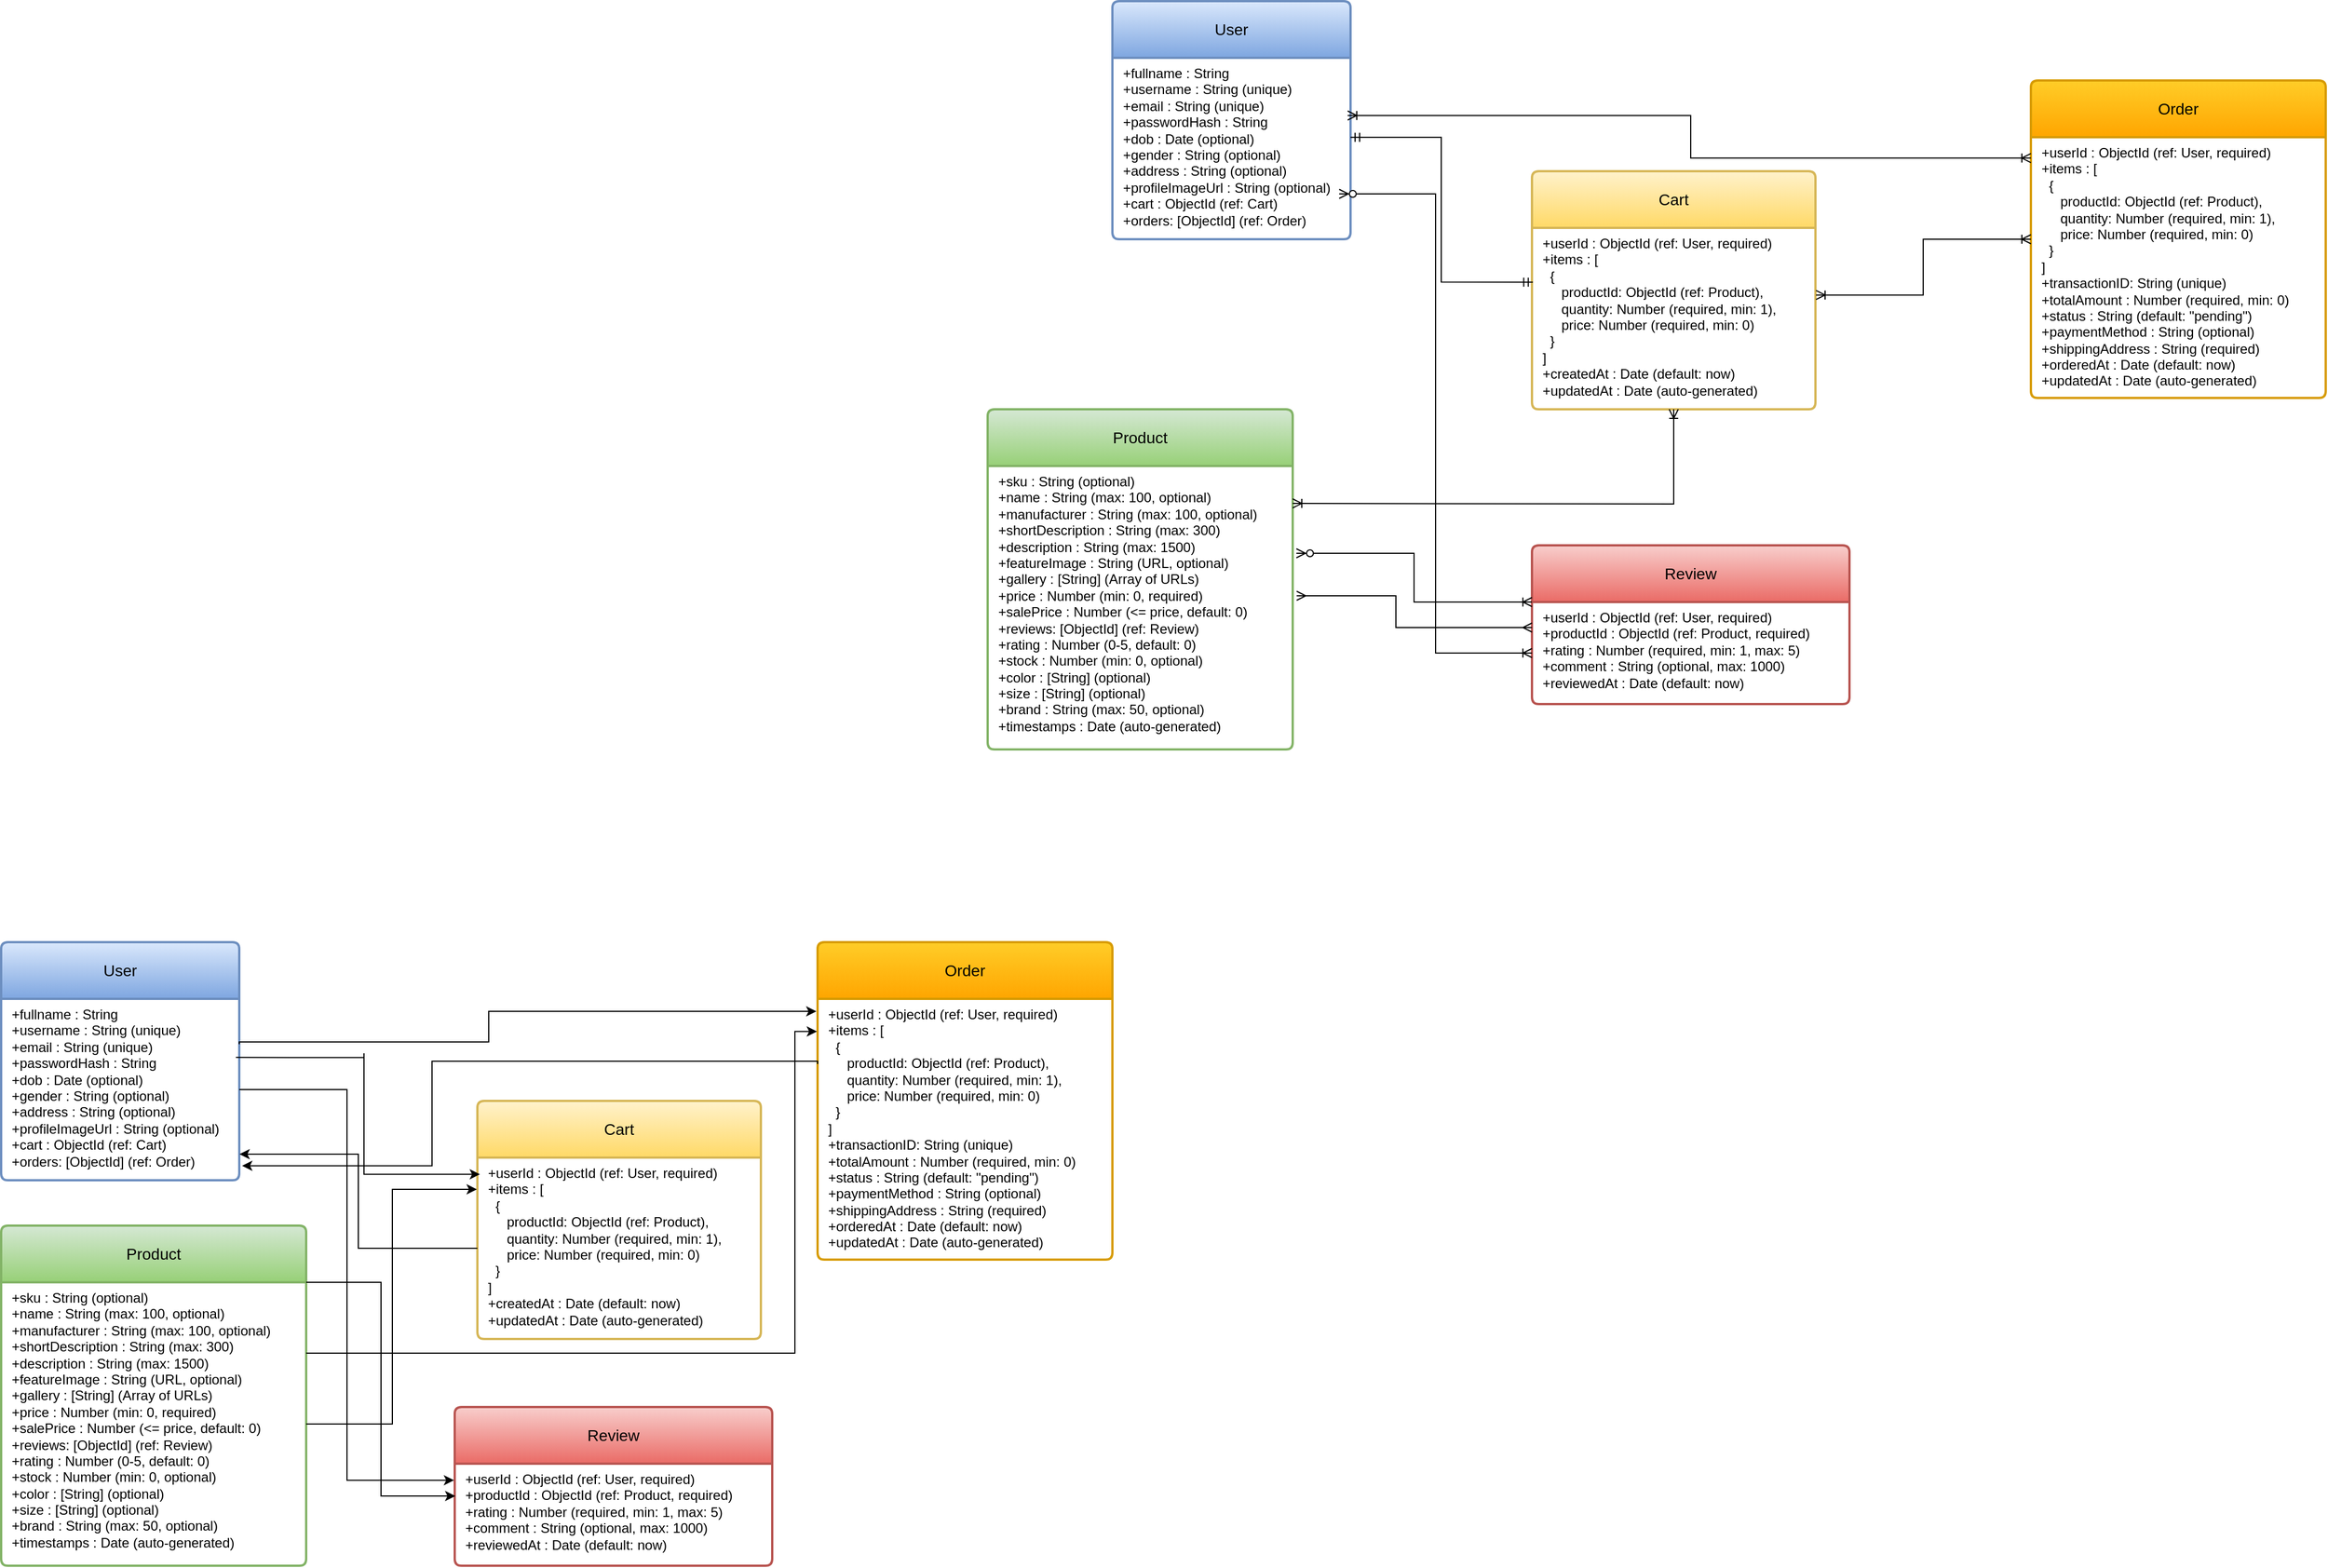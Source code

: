 <mxfile version="26.3.0">
  <diagram name="Page-1" id="GmD-bYQtK5WtnXkjYC__">
    <mxGraphModel dx="2194" dy="1195" grid="1" gridSize="10" guides="1" tooltips="1" connect="1" arrows="1" fold="1" page="1" pageScale="1" pageWidth="827" pageHeight="1169" math="0" shadow="0">
      <root>
        <mxCell id="0" />
        <mxCell id="1" parent="0" />
        <mxCell id="jQxUdvOg5uv3JKfBPPbw-1" value="User" style="swimlane;childLayout=stackLayout;horizontal=1;startSize=50;horizontalStack=0;rounded=1;fontSize=14;fontStyle=0;strokeWidth=2;resizeParent=0;resizeLast=1;shadow=0;dashed=0;align=center;arcSize=4;whiteSpace=wrap;html=1;fillColor=#dae8fc;gradientColor=#7ea6e0;strokeColor=#6c8ebf;" vertex="1" parent="1">
          <mxGeometry x="290" y="1120" width="210" height="210" as="geometry">
            <mxRectangle x="1420" y="560" width="70" height="50" as="alternateBounds" />
          </mxGeometry>
        </mxCell>
        <mxCell id="jQxUdvOg5uv3JKfBPPbw-2" value="&lt;div&gt;&amp;nbsp;+fullname : String&amp;nbsp; &amp;nbsp; &amp;nbsp; &amp;nbsp; &amp;nbsp; &amp;nbsp;&amp;nbsp;&lt;/div&gt;&lt;div&gt;&amp;nbsp;+username : String (unique)&amp;nbsp; &amp;nbsp;&lt;/div&gt;&lt;div&gt;&amp;nbsp;+email : String (unique)&amp;nbsp; &amp;nbsp; &amp;nbsp;&amp;nbsp;&lt;/div&gt;&lt;div&gt;&amp;nbsp;+passwordHash : String&amp;nbsp; &amp;nbsp; &amp;nbsp; &amp;nbsp;&amp;nbsp;&lt;/div&gt;&lt;div&gt;&amp;nbsp;+dob : Date (optional)&amp;nbsp; &amp;nbsp; &amp;nbsp; &amp;nbsp;&amp;nbsp;&lt;/div&gt;&lt;div&gt;&amp;nbsp;+gender : String (optional)&amp;nbsp; &amp;nbsp;&lt;/div&gt;&lt;div&gt;&amp;nbsp;+address : String (optional)&amp;nbsp;&amp;nbsp;&lt;/div&gt;&lt;div&gt;&amp;nbsp;+profileImageUrl : String (optional)&amp;nbsp;&lt;/div&gt;&lt;div&gt;&amp;nbsp;+cart : ObjectId (ref: Cart)&amp;nbsp;&lt;/div&gt;&lt;div&gt;&amp;nbsp;+orders: [ObjectId] (ref: Order)&lt;/div&gt;" style="align=left;strokeColor=none;fillColor=none;spacingLeft=4;spacingRight=4;fontSize=12;verticalAlign=top;resizable=0;rotatable=0;part=1;html=1;whiteSpace=wrap;" vertex="1" parent="jQxUdvOg5uv3JKfBPPbw-1">
          <mxGeometry y="50" width="210" height="160" as="geometry" />
        </mxCell>
        <mxCell id="jQxUdvOg5uv3JKfBPPbw-3" value="Product" style="swimlane;childLayout=stackLayout;horizontal=1;startSize=50;horizontalStack=0;rounded=1;fontSize=14;fontStyle=0;strokeWidth=2;resizeParent=0;resizeLast=1;shadow=0;dashed=0;align=center;arcSize=4;whiteSpace=wrap;html=1;fillColor=#d5e8d4;gradientColor=#97d077;strokeColor=#82b366;" vertex="1" parent="1">
          <mxGeometry x="290" y="1370" width="269" height="300" as="geometry" />
        </mxCell>
        <mxCell id="jQxUdvOg5uv3JKfBPPbw-4" value="&lt;div&gt;&amp;nbsp;+sku : String (optional)&amp;nbsp; &amp;nbsp; &amp;nbsp; &amp;nbsp; &amp;nbsp; &amp;nbsp; &amp;nbsp; &amp;nbsp; &amp;nbsp; &amp;nbsp;&lt;/div&gt;&lt;div&gt;&amp;nbsp;+name : String (max: 100, optional)&amp;nbsp; &amp;nbsp; &amp;nbsp; &amp;nbsp;&amp;nbsp;&lt;/div&gt;&lt;div&gt;&amp;nbsp;+manufacturer : String (max: 100, optional)&lt;/div&gt;&lt;div&gt;&amp;nbsp;+shortDescription : String (max: 300)&amp;nbsp; &amp;nbsp; &amp;nbsp;&amp;nbsp;&lt;/div&gt;&lt;div&gt;&amp;nbsp;+description : String (max: 1500)&amp;nbsp; &amp;nbsp; &amp;nbsp; &amp;nbsp; &amp;nbsp;&amp;nbsp;&lt;/div&gt;&lt;div&gt;&amp;nbsp;+featureImage : String (URL, optional)&amp;nbsp; &amp;nbsp; &amp;nbsp;&lt;/div&gt;&lt;div&gt;&amp;nbsp;+gallery : [String] (Array of URLs)&amp;nbsp; &amp;nbsp; &amp;nbsp; &amp;nbsp;&amp;nbsp;&lt;/div&gt;&lt;div&gt;&amp;nbsp;+price : Number (min: 0, required)&amp;nbsp; &amp;nbsp; &amp;nbsp; &amp;nbsp; &amp;nbsp;&lt;/div&gt;&lt;div&gt;&amp;nbsp;+salePrice : Number (&amp;lt;= price, default: 0)&amp;nbsp;&lt;/div&gt;&lt;div&gt;&amp;nbsp;+reviews: [ObjectId] (ref: Review)&amp;nbsp; &amp;nbsp;&lt;/div&gt;&lt;div&gt;&amp;nbsp;+rating : Number (0-5, default: 0)&amp;nbsp; &amp;nbsp; &amp;nbsp; &amp;nbsp; &amp;nbsp;&lt;/div&gt;&lt;div&gt;&amp;nbsp;+stock : Number (min: 0, optional)&amp;nbsp; &amp;nbsp; &amp;nbsp; &amp;nbsp; &amp;nbsp;&lt;/div&gt;&lt;div&gt;&amp;nbsp;+color : [String] (optional)&amp;nbsp; &amp;nbsp; &amp;nbsp; &amp;nbsp; &amp;nbsp; &amp;nbsp; &amp;nbsp; &amp;nbsp;&lt;/div&gt;&lt;div&gt;&amp;nbsp;+size : [String] (optional)&amp;nbsp; &amp;nbsp; &amp;nbsp; &amp;nbsp; &amp;nbsp; &amp;nbsp; &amp;nbsp; &amp;nbsp;&amp;nbsp;&lt;/div&gt;&lt;div&gt;&amp;nbsp;+brand : String (max: 50, optional)&amp;nbsp; &amp;nbsp; &amp;nbsp; &amp;nbsp;&amp;nbsp;&lt;/div&gt;&lt;div&gt;&amp;nbsp;+timestamps : Date (auto-generated)&amp;nbsp;&lt;/div&gt;" style="align=left;strokeColor=none;fillColor=none;spacingLeft=4;spacingRight=4;fontSize=12;verticalAlign=top;resizable=0;rotatable=0;part=1;html=1;whiteSpace=wrap;" vertex="1" parent="jQxUdvOg5uv3JKfBPPbw-3">
          <mxGeometry y="50" width="269" height="250" as="geometry" />
        </mxCell>
        <mxCell id="jQxUdvOg5uv3JKfBPPbw-5" value="Order" style="swimlane;childLayout=stackLayout;horizontal=1;startSize=50;horizontalStack=0;rounded=1;fontSize=14;fontStyle=0;strokeWidth=2;resizeParent=0;resizeLast=1;shadow=0;dashed=0;align=center;arcSize=4;whiteSpace=wrap;html=1;fillColor=#ffcd28;gradientColor=#ffa500;strokeColor=#d79b00;" vertex="1" parent="1">
          <mxGeometry x="1010" y="1120" width="260" height="280" as="geometry" />
        </mxCell>
        <mxCell id="jQxUdvOg5uv3JKfBPPbw-6" value="&lt;div&gt;&amp;nbsp;+userId : ObjectId (ref: User, required)&amp;nbsp; &amp;nbsp; &amp;nbsp; &amp;nbsp; &amp;nbsp;&lt;/div&gt;&lt;div&gt;&amp;nbsp;&lt;span style=&quot;background-color: transparent;&quot;&gt;+items : [&amp;nbsp; &amp;nbsp; &amp;nbsp; &amp;nbsp; &amp;nbsp; &amp;nbsp; &amp;nbsp; &amp;nbsp; &amp;nbsp; &amp;nbsp; &amp;nbsp; &amp;nbsp; &amp;nbsp; &amp;nbsp; &amp;nbsp; &amp;nbsp; &amp;nbsp; &amp;nbsp; &amp;nbsp; &amp;nbsp;&lt;/span&gt;&lt;/div&gt;&lt;div&gt;&amp;nbsp; &amp;nbsp;{&amp;nbsp; &amp;nbsp; &amp;nbsp; &amp;nbsp; &amp;nbsp; &amp;nbsp; &amp;nbsp; &amp;nbsp; &amp;nbsp; &amp;nbsp; &amp;nbsp; &amp;nbsp; &amp;nbsp; &amp;nbsp; &amp;nbsp; &amp;nbsp; &amp;nbsp; &amp;nbsp; &amp;nbsp; &amp;nbsp; &amp;nbsp; &amp;nbsp; &amp;nbsp;&lt;/div&gt;&lt;div&gt;&amp;nbsp; &amp;nbsp; &amp;nbsp; productId: ObjectId (ref: Product),&amp;nbsp; &amp;nbsp; &amp;nbsp; &amp;nbsp;&amp;nbsp;&lt;/div&gt;&lt;div&gt;&amp;nbsp; &amp;nbsp; &amp;nbsp; quantity: Number (required, min: 1),&amp;nbsp; &amp;nbsp; &amp;nbsp; &amp;nbsp;&lt;/div&gt;&lt;div&gt;&amp;nbsp; &amp;nbsp; &amp;nbsp; price: Number (required, min: 0)&amp;nbsp; &amp;nbsp; &amp;nbsp; &amp;nbsp; &amp;nbsp; &amp;nbsp;&lt;/div&gt;&lt;div&gt;&amp;nbsp; &amp;nbsp;}&amp;nbsp; &amp;nbsp; &amp;nbsp; &amp;nbsp; &amp;nbsp; &amp;nbsp; &amp;nbsp; &amp;nbsp; &amp;nbsp; &amp;nbsp; &amp;nbsp; &amp;nbsp; &amp;nbsp; &amp;nbsp; &amp;nbsp; &amp;nbsp; &amp;nbsp; &amp;nbsp; &amp;nbsp; &amp;nbsp; &amp;nbsp; &amp;nbsp; &amp;nbsp;&lt;/div&gt;&lt;div&gt;&amp;nbsp;]&amp;nbsp;&lt;/div&gt;&lt;div&gt;&amp;nbsp;+transactionID: String (unique)&lt;/div&gt;&lt;div&gt;&amp;nbsp;+totalAmount : Number (required, min: 0)&amp;nbsp; &amp;nbsp; &amp;nbsp; &amp;nbsp;&amp;nbsp;&lt;/div&gt;&lt;div&gt;&amp;nbsp;+status : String (default: &quot;pending&quot;)&amp;nbsp; &amp;nbsp; &amp;nbsp; &amp;nbsp; &amp;nbsp; &amp;nbsp;&lt;/div&gt;&lt;div&gt;&amp;nbsp;+paymentMethod : String (optional)&amp;nbsp; &amp;nbsp; &amp;nbsp; &amp;nbsp; &amp;nbsp; &amp;nbsp; &amp;nbsp;&amp;nbsp;&lt;/div&gt;&lt;div&gt;&amp;nbsp;+shippingAddress : String (required)&amp;nbsp; &amp;nbsp; &amp;nbsp; &amp;nbsp; &amp;nbsp; &amp;nbsp;&amp;nbsp;&lt;/div&gt;&lt;div&gt;&amp;nbsp;+orderedAt : Date (default: now)&amp;nbsp; &amp;nbsp; &amp;nbsp; &amp;nbsp; &amp;nbsp; &amp;nbsp; &amp;nbsp; &amp;nbsp;&amp;nbsp;&lt;/div&gt;&lt;div&gt;&amp;nbsp;+updatedAt : Date (auto-generated)&amp;nbsp;&lt;/div&gt;" style="align=left;strokeColor=none;fillColor=none;spacingLeft=4;spacingRight=4;fontSize=12;verticalAlign=top;resizable=0;rotatable=0;part=1;html=1;whiteSpace=wrap;" vertex="1" parent="jQxUdvOg5uv3JKfBPPbw-5">
          <mxGeometry y="50" width="260" height="230" as="geometry" />
        </mxCell>
        <mxCell id="jQxUdvOg5uv3JKfBPPbw-7" value="Review" style="swimlane;childLayout=stackLayout;horizontal=1;startSize=50;horizontalStack=0;rounded=1;fontSize=14;fontStyle=0;strokeWidth=2;resizeParent=0;resizeLast=1;shadow=0;dashed=0;align=center;arcSize=4;whiteSpace=wrap;html=1;fillColor=#f8cecc;gradientColor=#ea6b66;strokeColor=#b85450;" vertex="1" parent="1">
          <mxGeometry x="690" y="1530" width="280" height="140" as="geometry" />
        </mxCell>
        <mxCell id="jQxUdvOg5uv3JKfBPPbw-8" value="&lt;div&gt;&amp;nbsp;+userId : ObjectId (ref: User, required)&amp;nbsp; &amp;nbsp; &amp;nbsp; &amp;nbsp; &amp;nbsp;&lt;/div&gt;&lt;div&gt;&amp;nbsp;+productId : ObjectId (ref: Product, required)&amp;nbsp; &amp;nbsp;&lt;/div&gt;&lt;div&gt;&amp;nbsp;+rating : Number (required, min: 1, max: 5)&amp;nbsp; &amp;nbsp; &amp;nbsp;&amp;nbsp;&lt;/div&gt;&lt;div&gt;&amp;nbsp;+comment : String (optional, max: 1000)&amp;nbsp; &amp;nbsp; &amp;nbsp; &amp;nbsp; &amp;nbsp;&lt;/div&gt;&lt;div&gt;&amp;nbsp;+reviewedAt : Date (default: now)&amp;nbsp; &amp;nbsp; &amp;nbsp;&lt;/div&gt;" style="align=left;strokeColor=none;fillColor=none;spacingLeft=4;spacingRight=4;fontSize=12;verticalAlign=top;resizable=0;rotatable=0;part=1;html=1;whiteSpace=wrap;" vertex="1" parent="jQxUdvOg5uv3JKfBPPbw-7">
          <mxGeometry y="50" width="280" height="90" as="geometry" />
        </mxCell>
        <mxCell id="jQxUdvOg5uv3JKfBPPbw-9" value="Cart" style="swimlane;childLayout=stackLayout;horizontal=1;startSize=50;horizontalStack=0;rounded=1;fontSize=14;fontStyle=0;strokeWidth=2;resizeParent=0;resizeLast=1;shadow=0;dashed=0;align=center;arcSize=4;whiteSpace=wrap;html=1;fillColor=#fff2cc;gradientColor=#ffd966;strokeColor=#d6b656;" vertex="1" parent="1">
          <mxGeometry x="710" y="1260" width="250" height="210" as="geometry" />
        </mxCell>
        <mxCell id="jQxUdvOg5uv3JKfBPPbw-10" value="&lt;div&gt;&amp;nbsp;+userId : ObjectId (ref: User, required)&amp;nbsp; &amp;nbsp; &amp;nbsp; &amp;nbsp; &amp;nbsp;&lt;/div&gt;&lt;div&gt;&amp;nbsp;+items : [&amp;nbsp; &amp;nbsp; &amp;nbsp; &amp;nbsp; &amp;nbsp; &amp;nbsp; &amp;nbsp; &amp;nbsp; &amp;nbsp; &amp;nbsp; &amp;nbsp; &amp;nbsp; &amp;nbsp; &amp;nbsp; &amp;nbsp; &amp;nbsp; &amp;nbsp; &amp;nbsp; &amp;nbsp; &amp;nbsp;&lt;/div&gt;&lt;div&gt;&amp;nbsp; &amp;nbsp;{&amp;nbsp; &amp;nbsp; &amp;nbsp; &amp;nbsp; &amp;nbsp; &amp;nbsp; &amp;nbsp; &amp;nbsp; &amp;nbsp; &amp;nbsp; &amp;nbsp; &amp;nbsp; &amp;nbsp; &amp;nbsp; &amp;nbsp; &amp;nbsp; &amp;nbsp; &amp;nbsp; &amp;nbsp; &amp;nbsp; &amp;nbsp; &amp;nbsp; &amp;nbsp;&lt;/div&gt;&lt;div&gt;&amp;nbsp; &amp;nbsp; &amp;nbsp; productId: ObjectId (ref: Product),&amp;nbsp; &amp;nbsp; &amp;nbsp; &amp;nbsp;&amp;nbsp;&lt;/div&gt;&lt;div&gt;&amp;nbsp; &amp;nbsp; &amp;nbsp; quantity: Number (required, min: 1),&amp;nbsp; &amp;nbsp; &amp;nbsp; &amp;nbsp;&lt;/div&gt;&lt;div&gt;&amp;nbsp; &amp;nbsp; &amp;nbsp; price: Number (required, min: 0)&amp;nbsp; &amp;nbsp; &amp;nbsp; &amp;nbsp; &amp;nbsp; &amp;nbsp;&lt;/div&gt;&lt;div&gt;&amp;nbsp; &amp;nbsp;}&amp;nbsp; &amp;nbsp; &amp;nbsp; &amp;nbsp; &amp;nbsp; &amp;nbsp; &amp;nbsp; &amp;nbsp; &amp;nbsp; &amp;nbsp; &amp;nbsp; &amp;nbsp; &amp;nbsp; &amp;nbsp; &amp;nbsp; &amp;nbsp; &amp;nbsp; &amp;nbsp; &amp;nbsp; &amp;nbsp; &amp;nbsp; &amp;nbsp; &amp;nbsp;&lt;/div&gt;&lt;div&gt;&amp;nbsp;]&amp;nbsp; &amp;nbsp; &amp;nbsp; &amp;nbsp; &amp;nbsp; &amp;nbsp; &amp;nbsp; &amp;nbsp; &amp;nbsp; &amp;nbsp; &amp;nbsp; &amp;nbsp; &amp;nbsp; &amp;nbsp; &amp;nbsp; &amp;nbsp; &amp;nbsp; &amp;nbsp; &amp;nbsp; &amp;nbsp; &amp;nbsp; &amp;nbsp; &amp;nbsp; &amp;nbsp;&lt;/div&gt;&lt;div&gt;&amp;nbsp;+createdAt : Date (default: now)&amp;nbsp; &amp;nbsp; &amp;nbsp; &amp;nbsp; &amp;nbsp; &amp;nbsp; &amp;nbsp; &amp;nbsp;&amp;nbsp;&lt;/div&gt;&lt;div&gt;&amp;nbsp;+updatedAt : Date (auto-generated)&amp;nbsp;&lt;/div&gt;" style="align=left;strokeColor=none;fillColor=none;spacingLeft=4;spacingRight=4;fontSize=12;verticalAlign=top;resizable=0;rotatable=0;part=1;html=1;whiteSpace=wrap;" vertex="1" parent="jQxUdvOg5uv3JKfBPPbw-9">
          <mxGeometry y="50" width="250" height="160" as="geometry" />
        </mxCell>
        <mxCell id="jQxUdvOg5uv3JKfBPPbw-11" style="edgeStyle=orthogonalEdgeStyle;rounded=0;orthogonalLoop=1;jettySize=auto;html=1;exitX=0.986;exitY=0.323;exitDx=0;exitDy=0;entryX=0.009;entryY=0.092;entryDx=0;entryDy=0;entryPerimeter=0;exitPerimeter=0;" edge="1" parent="1" source="jQxUdvOg5uv3JKfBPPbw-2" target="jQxUdvOg5uv3JKfBPPbw-10">
          <mxGeometry relative="1" as="geometry">
            <Array as="points">
              <mxPoint x="610" y="1218" />
              <mxPoint x="610" y="1325" />
              <mxPoint x="700" y="1325" />
            </Array>
          </mxGeometry>
        </mxCell>
        <mxCell id="jQxUdvOg5uv3JKfBPPbw-12" style="edgeStyle=orthogonalEdgeStyle;rounded=0;orthogonalLoop=1;jettySize=auto;html=1;exitX=1;exitY=0.5;exitDx=0;exitDy=0;entryX=-0.002;entryY=0.178;entryDx=0;entryDy=0;entryPerimeter=0;" edge="1" parent="1" source="jQxUdvOg5uv3JKfBPPbw-4" target="jQxUdvOg5uv3JKfBPPbw-10">
          <mxGeometry relative="1" as="geometry">
            <Array as="points">
              <mxPoint x="635" y="1545" />
              <mxPoint x="635" y="1338" />
              <mxPoint x="710" y="1338" />
            </Array>
          </mxGeometry>
        </mxCell>
        <mxCell id="jQxUdvOg5uv3JKfBPPbw-13" style="edgeStyle=orthogonalEdgeStyle;rounded=0;orthogonalLoop=1;jettySize=auto;html=1;exitX=1;exitY=0.25;exitDx=0;exitDy=0;entryX=-0.004;entryY=0.048;entryDx=0;entryDy=0;entryPerimeter=0;" edge="1" parent="1" source="jQxUdvOg5uv3JKfBPPbw-2" target="jQxUdvOg5uv3JKfBPPbw-6">
          <mxGeometry relative="1" as="geometry">
            <Array as="points">
              <mxPoint x="720" y="1208" />
              <mxPoint x="720" y="1181" />
            </Array>
          </mxGeometry>
        </mxCell>
        <mxCell id="jQxUdvOg5uv3JKfBPPbw-14" style="edgeStyle=orthogonalEdgeStyle;rounded=0;orthogonalLoop=1;jettySize=auto;html=1;entryX=1.001;entryY=0.856;entryDx=0;entryDy=0;entryPerimeter=0;exitX=0;exitY=0.5;exitDx=0;exitDy=0;" edge="1" parent="1" source="jQxUdvOg5uv3JKfBPPbw-10" target="jQxUdvOg5uv3JKfBPPbw-2">
          <mxGeometry relative="1" as="geometry">
            <mxPoint x="700" y="1410" as="sourcePoint" />
          </mxGeometry>
        </mxCell>
        <mxCell id="jQxUdvOg5uv3JKfBPPbw-15" style="edgeStyle=orthogonalEdgeStyle;rounded=0;orthogonalLoop=1;jettySize=auto;html=1;exitX=1;exitY=0.25;exitDx=0;exitDy=0;entryX=-0.002;entryY=0.125;entryDx=0;entryDy=0;entryPerimeter=0;" edge="1" parent="1" source="jQxUdvOg5uv3JKfBPPbw-4" target="jQxUdvOg5uv3JKfBPPbw-6">
          <mxGeometry relative="1" as="geometry">
            <Array as="points">
              <mxPoint x="990" y="1482" />
              <mxPoint x="990" y="1198" />
            </Array>
          </mxGeometry>
        </mxCell>
        <mxCell id="jQxUdvOg5uv3JKfBPPbw-16" style="edgeStyle=orthogonalEdgeStyle;rounded=0;orthogonalLoop=1;jettySize=auto;html=1;exitX=0;exitY=0.25;exitDx=0;exitDy=0;entryX=1.012;entryY=0.92;entryDx=0;entryDy=0;entryPerimeter=0;" edge="1" parent="1" source="jQxUdvOg5uv3JKfBPPbw-6" target="jQxUdvOg5uv3JKfBPPbw-2">
          <mxGeometry relative="1" as="geometry">
            <Array as="points">
              <mxPoint x="670" y="1225" />
              <mxPoint x="670" y="1317" />
            </Array>
          </mxGeometry>
        </mxCell>
        <mxCell id="jQxUdvOg5uv3JKfBPPbw-17" style="edgeStyle=orthogonalEdgeStyle;rounded=0;orthogonalLoop=1;jettySize=auto;html=1;exitX=1;exitY=0.5;exitDx=0;exitDy=0;entryX=-0.002;entryY=0.162;entryDx=0;entryDy=0;entryPerimeter=0;" edge="1" parent="1" source="jQxUdvOg5uv3JKfBPPbw-2" target="jQxUdvOg5uv3JKfBPPbw-8">
          <mxGeometry relative="1" as="geometry" />
        </mxCell>
        <mxCell id="jQxUdvOg5uv3JKfBPPbw-18" style="edgeStyle=orthogonalEdgeStyle;rounded=0;orthogonalLoop=1;jettySize=auto;html=1;exitX=1;exitY=0;exitDx=0;exitDy=0;entryX=0.002;entryY=0.317;entryDx=0;entryDy=0;entryPerimeter=0;" edge="1" parent="1" source="jQxUdvOg5uv3JKfBPPbw-4" target="jQxUdvOg5uv3JKfBPPbw-8">
          <mxGeometry relative="1" as="geometry">
            <Array as="points">
              <mxPoint x="625" y="1420" />
              <mxPoint x="625" y="1609" />
            </Array>
          </mxGeometry>
        </mxCell>
        <mxCell id="jQxUdvOg5uv3JKfBPPbw-30" value="" style="group" vertex="1" connectable="0" parent="1">
          <mxGeometry x="1160" y="290" width="1180" height="660" as="geometry" />
        </mxCell>
        <mxCell id="_zgY9jFlajQFq_DN7hSF-2" value="User" style="swimlane;childLayout=stackLayout;horizontal=1;startSize=50;horizontalStack=0;rounded=1;fontSize=14;fontStyle=0;strokeWidth=2;resizeParent=0;resizeLast=1;shadow=0;dashed=0;align=center;arcSize=4;whiteSpace=wrap;html=1;fillColor=#dae8fc;gradientColor=#7ea6e0;strokeColor=#6c8ebf;" parent="jQxUdvOg5uv3JKfBPPbw-30" vertex="1">
          <mxGeometry x="110" width="210" height="210" as="geometry">
            <mxRectangle x="1420" y="560" width="70" height="50" as="alternateBounds" />
          </mxGeometry>
        </mxCell>
        <mxCell id="_zgY9jFlajQFq_DN7hSF-3" value="&lt;div&gt;&amp;nbsp;+fullname : String&amp;nbsp; &amp;nbsp; &amp;nbsp; &amp;nbsp; &amp;nbsp; &amp;nbsp;&amp;nbsp;&lt;/div&gt;&lt;div&gt;&amp;nbsp;+username : String (unique)&amp;nbsp; &amp;nbsp;&lt;/div&gt;&lt;div&gt;&amp;nbsp;+email : String (unique)&amp;nbsp; &amp;nbsp; &amp;nbsp;&amp;nbsp;&lt;/div&gt;&lt;div&gt;&amp;nbsp;+passwordHash : String&amp;nbsp; &amp;nbsp; &amp;nbsp; &amp;nbsp;&amp;nbsp;&lt;/div&gt;&lt;div&gt;&amp;nbsp;+dob : Date (optional)&amp;nbsp; &amp;nbsp; &amp;nbsp; &amp;nbsp;&amp;nbsp;&lt;/div&gt;&lt;div&gt;&amp;nbsp;+gender : String (optional)&amp;nbsp; &amp;nbsp;&lt;/div&gt;&lt;div&gt;&amp;nbsp;+address : String (optional)&amp;nbsp;&amp;nbsp;&lt;/div&gt;&lt;div&gt;&amp;nbsp;+profileImageUrl : String (optional)&amp;nbsp;&lt;/div&gt;&lt;div&gt;&amp;nbsp;+cart : ObjectId (ref: Cart)&amp;nbsp;&lt;/div&gt;&lt;div&gt;&amp;nbsp;+orders: [ObjectId] (ref: Order)&lt;/div&gt;" style="align=left;strokeColor=none;fillColor=none;spacingLeft=4;spacingRight=4;fontSize=12;verticalAlign=top;resizable=0;rotatable=0;part=1;html=1;whiteSpace=wrap;" parent="_zgY9jFlajQFq_DN7hSF-2" vertex="1">
          <mxGeometry y="50" width="210" height="160" as="geometry" />
        </mxCell>
        <mxCell id="_zgY9jFlajQFq_DN7hSF-4" value="Product" style="swimlane;childLayout=stackLayout;horizontal=1;startSize=50;horizontalStack=0;rounded=1;fontSize=14;fontStyle=0;strokeWidth=2;resizeParent=0;resizeLast=1;shadow=0;dashed=0;align=center;arcSize=4;whiteSpace=wrap;html=1;fillColor=#d5e8d4;gradientColor=#97d077;strokeColor=#82b366;" parent="jQxUdvOg5uv3JKfBPPbw-30" vertex="1">
          <mxGeometry y="360" width="269" height="300" as="geometry" />
        </mxCell>
        <mxCell id="_zgY9jFlajQFq_DN7hSF-5" value="&lt;div&gt;&amp;nbsp;+sku : String (optional)&amp;nbsp; &amp;nbsp; &amp;nbsp; &amp;nbsp; &amp;nbsp; &amp;nbsp; &amp;nbsp; &amp;nbsp; &amp;nbsp; &amp;nbsp;&lt;/div&gt;&lt;div&gt;&amp;nbsp;+name : String (max: 100, optional)&amp;nbsp; &amp;nbsp; &amp;nbsp; &amp;nbsp;&amp;nbsp;&lt;/div&gt;&lt;div&gt;&amp;nbsp;+manufacturer : String (max: 100, optional)&lt;/div&gt;&lt;div&gt;&amp;nbsp;+shortDescription : String (max: 300)&amp;nbsp; &amp;nbsp; &amp;nbsp;&amp;nbsp;&lt;/div&gt;&lt;div&gt;&amp;nbsp;+description : String (max: 1500)&amp;nbsp; &amp;nbsp; &amp;nbsp; &amp;nbsp; &amp;nbsp;&amp;nbsp;&lt;/div&gt;&lt;div&gt;&amp;nbsp;+featureImage : String (URL, optional)&amp;nbsp; &amp;nbsp; &amp;nbsp;&lt;/div&gt;&lt;div&gt;&amp;nbsp;+gallery : [String] (Array of URLs)&amp;nbsp; &amp;nbsp; &amp;nbsp; &amp;nbsp;&amp;nbsp;&lt;/div&gt;&lt;div&gt;&amp;nbsp;+price : Number (min: 0, required)&amp;nbsp; &amp;nbsp; &amp;nbsp; &amp;nbsp; &amp;nbsp;&lt;/div&gt;&lt;div&gt;&amp;nbsp;+salePrice : Number (&amp;lt;= price, default: 0)&amp;nbsp;&lt;/div&gt;&lt;div&gt;&amp;nbsp;+reviews: [ObjectId] (ref: Review)&amp;nbsp; &amp;nbsp;&lt;/div&gt;&lt;div&gt;&amp;nbsp;+rating : Number (0-5, default: 0)&amp;nbsp; &amp;nbsp; &amp;nbsp; &amp;nbsp; &amp;nbsp;&lt;/div&gt;&lt;div&gt;&amp;nbsp;+stock : Number (min: 0, optional)&amp;nbsp; &amp;nbsp; &amp;nbsp; &amp;nbsp; &amp;nbsp;&lt;/div&gt;&lt;div&gt;&amp;nbsp;+color : [String] (optional)&amp;nbsp; &amp;nbsp; &amp;nbsp; &amp;nbsp; &amp;nbsp; &amp;nbsp; &amp;nbsp; &amp;nbsp;&lt;/div&gt;&lt;div&gt;&amp;nbsp;+size : [String] (optional)&amp;nbsp; &amp;nbsp; &amp;nbsp; &amp;nbsp; &amp;nbsp; &amp;nbsp; &amp;nbsp; &amp;nbsp;&amp;nbsp;&lt;/div&gt;&lt;div&gt;&amp;nbsp;+brand : String (max: 50, optional)&amp;nbsp; &amp;nbsp; &amp;nbsp; &amp;nbsp;&amp;nbsp;&lt;/div&gt;&lt;div&gt;&amp;nbsp;+timestamps : Date (auto-generated)&amp;nbsp;&lt;/div&gt;" style="align=left;strokeColor=none;fillColor=none;spacingLeft=4;spacingRight=4;fontSize=12;verticalAlign=top;resizable=0;rotatable=0;part=1;html=1;whiteSpace=wrap;" parent="_zgY9jFlajQFq_DN7hSF-4" vertex="1">
          <mxGeometry y="50" width="269" height="250" as="geometry" />
        </mxCell>
        <mxCell id="_zgY9jFlajQFq_DN7hSF-6" value="Order" style="swimlane;childLayout=stackLayout;horizontal=1;startSize=50;horizontalStack=0;rounded=1;fontSize=14;fontStyle=0;strokeWidth=2;resizeParent=0;resizeLast=1;shadow=0;dashed=0;align=center;arcSize=4;whiteSpace=wrap;html=1;fillColor=#ffcd28;gradientColor=#ffa500;strokeColor=#d79b00;" parent="jQxUdvOg5uv3JKfBPPbw-30" vertex="1">
          <mxGeometry x="920" y="70" width="260" height="280" as="geometry" />
        </mxCell>
        <mxCell id="_zgY9jFlajQFq_DN7hSF-7" value="&lt;div&gt;&amp;nbsp;+userId : ObjectId (ref: User, required)&amp;nbsp; &amp;nbsp; &amp;nbsp; &amp;nbsp; &amp;nbsp;&lt;/div&gt;&lt;div&gt;&amp;nbsp;&lt;span style=&quot;background-color: transparent;&quot;&gt;+items : [&amp;nbsp; &amp;nbsp; &amp;nbsp; &amp;nbsp; &amp;nbsp; &amp;nbsp; &amp;nbsp; &amp;nbsp; &amp;nbsp; &amp;nbsp; &amp;nbsp; &amp;nbsp; &amp;nbsp; &amp;nbsp; &amp;nbsp; &amp;nbsp; &amp;nbsp; &amp;nbsp; &amp;nbsp; &amp;nbsp;&lt;/span&gt;&lt;/div&gt;&lt;div&gt;&amp;nbsp; &amp;nbsp;{&amp;nbsp; &amp;nbsp; &amp;nbsp; &amp;nbsp; &amp;nbsp; &amp;nbsp; &amp;nbsp; &amp;nbsp; &amp;nbsp; &amp;nbsp; &amp;nbsp; &amp;nbsp; &amp;nbsp; &amp;nbsp; &amp;nbsp; &amp;nbsp; &amp;nbsp; &amp;nbsp; &amp;nbsp; &amp;nbsp; &amp;nbsp; &amp;nbsp; &amp;nbsp;&lt;/div&gt;&lt;div&gt;&amp;nbsp; &amp;nbsp; &amp;nbsp; productId: ObjectId (ref: Product),&amp;nbsp; &amp;nbsp; &amp;nbsp; &amp;nbsp;&amp;nbsp;&lt;/div&gt;&lt;div&gt;&amp;nbsp; &amp;nbsp; &amp;nbsp; quantity: Number (required, min: 1),&amp;nbsp; &amp;nbsp; &amp;nbsp; &amp;nbsp;&lt;/div&gt;&lt;div&gt;&amp;nbsp; &amp;nbsp; &amp;nbsp; price: Number (required, min: 0)&amp;nbsp; &amp;nbsp; &amp;nbsp; &amp;nbsp; &amp;nbsp; &amp;nbsp;&lt;/div&gt;&lt;div&gt;&amp;nbsp; &amp;nbsp;}&amp;nbsp; &amp;nbsp; &amp;nbsp; &amp;nbsp; &amp;nbsp; &amp;nbsp; &amp;nbsp; &amp;nbsp; &amp;nbsp; &amp;nbsp; &amp;nbsp; &amp;nbsp; &amp;nbsp; &amp;nbsp; &amp;nbsp; &amp;nbsp; &amp;nbsp; &amp;nbsp; &amp;nbsp; &amp;nbsp; &amp;nbsp; &amp;nbsp; &amp;nbsp;&lt;/div&gt;&lt;div&gt;&amp;nbsp;]&amp;nbsp;&lt;/div&gt;&lt;div&gt;&amp;nbsp;+transactionID: String (unique)&lt;/div&gt;&lt;div&gt;&amp;nbsp;+totalAmount : Number (required, min: 0)&amp;nbsp; &amp;nbsp; &amp;nbsp; &amp;nbsp;&amp;nbsp;&lt;/div&gt;&lt;div&gt;&amp;nbsp;+status : String (default: &quot;pending&quot;)&amp;nbsp; &amp;nbsp; &amp;nbsp; &amp;nbsp; &amp;nbsp; &amp;nbsp;&lt;/div&gt;&lt;div&gt;&amp;nbsp;+paymentMethod : String (optional)&amp;nbsp; &amp;nbsp; &amp;nbsp; &amp;nbsp; &amp;nbsp; &amp;nbsp; &amp;nbsp;&amp;nbsp;&lt;/div&gt;&lt;div&gt;&amp;nbsp;+shippingAddress : String (required)&amp;nbsp; &amp;nbsp; &amp;nbsp; &amp;nbsp; &amp;nbsp; &amp;nbsp;&amp;nbsp;&lt;/div&gt;&lt;div&gt;&amp;nbsp;+orderedAt : Date (default: now)&amp;nbsp; &amp;nbsp; &amp;nbsp; &amp;nbsp; &amp;nbsp; &amp;nbsp; &amp;nbsp; &amp;nbsp;&amp;nbsp;&lt;/div&gt;&lt;div&gt;&amp;nbsp;+updatedAt : Date (auto-generated)&amp;nbsp;&lt;/div&gt;" style="align=left;strokeColor=none;fillColor=none;spacingLeft=4;spacingRight=4;fontSize=12;verticalAlign=top;resizable=0;rotatable=0;part=1;html=1;whiteSpace=wrap;" parent="_zgY9jFlajQFq_DN7hSF-6" vertex="1">
          <mxGeometry y="50" width="260" height="230" as="geometry" />
        </mxCell>
        <mxCell id="_zgY9jFlajQFq_DN7hSF-13" value="Review" style="swimlane;childLayout=stackLayout;horizontal=1;startSize=50;horizontalStack=0;rounded=1;fontSize=14;fontStyle=0;strokeWidth=2;resizeParent=0;resizeLast=1;shadow=0;dashed=0;align=center;arcSize=4;whiteSpace=wrap;html=1;fillColor=#f8cecc;gradientColor=#ea6b66;strokeColor=#b85450;" parent="jQxUdvOg5uv3JKfBPPbw-30" vertex="1">
          <mxGeometry x="480" y="480" width="280" height="140" as="geometry" />
        </mxCell>
        <mxCell id="_zgY9jFlajQFq_DN7hSF-14" value="&lt;div&gt;&amp;nbsp;+userId : ObjectId (ref: User, required)&amp;nbsp; &amp;nbsp; &amp;nbsp; &amp;nbsp; &amp;nbsp;&lt;/div&gt;&lt;div&gt;&amp;nbsp;+productId : ObjectId (ref: Product, required)&amp;nbsp; &amp;nbsp;&lt;/div&gt;&lt;div&gt;&amp;nbsp;+rating : Number (required, min: 1, max: 5)&amp;nbsp; &amp;nbsp; &amp;nbsp;&amp;nbsp;&lt;/div&gt;&lt;div&gt;&amp;nbsp;+comment : String (optional, max: 1000)&amp;nbsp; &amp;nbsp; &amp;nbsp; &amp;nbsp; &amp;nbsp;&lt;/div&gt;&lt;div&gt;&amp;nbsp;+reviewedAt : Date (default: now)&amp;nbsp; &amp;nbsp; &amp;nbsp;&lt;/div&gt;" style="align=left;strokeColor=none;fillColor=none;spacingLeft=4;spacingRight=4;fontSize=12;verticalAlign=top;resizable=0;rotatable=0;part=1;html=1;whiteSpace=wrap;" parent="_zgY9jFlajQFq_DN7hSF-13" vertex="1">
          <mxGeometry y="50" width="280" height="90" as="geometry" />
        </mxCell>
        <mxCell id="_zgY9jFlajQFq_DN7hSF-16" value="Cart" style="swimlane;childLayout=stackLayout;horizontal=1;startSize=50;horizontalStack=0;rounded=1;fontSize=14;fontStyle=0;strokeWidth=2;resizeParent=0;resizeLast=1;shadow=0;dashed=0;align=center;arcSize=4;whiteSpace=wrap;html=1;fillColor=#fff2cc;gradientColor=#ffd966;strokeColor=#d6b656;" parent="jQxUdvOg5uv3JKfBPPbw-30" vertex="1">
          <mxGeometry x="480" y="150" width="250" height="210" as="geometry" />
        </mxCell>
        <mxCell id="_zgY9jFlajQFq_DN7hSF-17" value="&lt;div&gt;&amp;nbsp;+userId : ObjectId (ref: User, required)&amp;nbsp; &amp;nbsp; &amp;nbsp; &amp;nbsp; &amp;nbsp;&lt;/div&gt;&lt;div&gt;&amp;nbsp;+items : [&amp;nbsp; &amp;nbsp; &amp;nbsp; &amp;nbsp; &amp;nbsp; &amp;nbsp; &amp;nbsp; &amp;nbsp; &amp;nbsp; &amp;nbsp; &amp;nbsp; &amp;nbsp; &amp;nbsp; &amp;nbsp; &amp;nbsp; &amp;nbsp; &amp;nbsp; &amp;nbsp; &amp;nbsp; &amp;nbsp;&lt;/div&gt;&lt;div&gt;&amp;nbsp; &amp;nbsp;{&amp;nbsp; &amp;nbsp; &amp;nbsp; &amp;nbsp; &amp;nbsp; &amp;nbsp; &amp;nbsp; &amp;nbsp; &amp;nbsp; &amp;nbsp; &amp;nbsp; &amp;nbsp; &amp;nbsp; &amp;nbsp; &amp;nbsp; &amp;nbsp; &amp;nbsp; &amp;nbsp; &amp;nbsp; &amp;nbsp; &amp;nbsp; &amp;nbsp; &amp;nbsp;&lt;/div&gt;&lt;div&gt;&amp;nbsp; &amp;nbsp; &amp;nbsp; productId: ObjectId (ref: Product),&amp;nbsp; &amp;nbsp; &amp;nbsp; &amp;nbsp;&amp;nbsp;&lt;/div&gt;&lt;div&gt;&amp;nbsp; &amp;nbsp; &amp;nbsp; quantity: Number (required, min: 1),&amp;nbsp; &amp;nbsp; &amp;nbsp; &amp;nbsp;&lt;/div&gt;&lt;div&gt;&amp;nbsp; &amp;nbsp; &amp;nbsp; price: Number (required, min: 0)&amp;nbsp; &amp;nbsp; &amp;nbsp; &amp;nbsp; &amp;nbsp; &amp;nbsp;&lt;/div&gt;&lt;div&gt;&amp;nbsp; &amp;nbsp;}&amp;nbsp; &amp;nbsp; &amp;nbsp; &amp;nbsp; &amp;nbsp; &amp;nbsp; &amp;nbsp; &amp;nbsp; &amp;nbsp; &amp;nbsp; &amp;nbsp; &amp;nbsp; &amp;nbsp; &amp;nbsp; &amp;nbsp; &amp;nbsp; &amp;nbsp; &amp;nbsp; &amp;nbsp; &amp;nbsp; &amp;nbsp; &amp;nbsp; &amp;nbsp;&lt;/div&gt;&lt;div&gt;&amp;nbsp;]&amp;nbsp; &amp;nbsp; &amp;nbsp; &amp;nbsp; &amp;nbsp; &amp;nbsp; &amp;nbsp; &amp;nbsp; &amp;nbsp; &amp;nbsp; &amp;nbsp; &amp;nbsp; &amp;nbsp; &amp;nbsp; &amp;nbsp; &amp;nbsp; &amp;nbsp; &amp;nbsp; &amp;nbsp; &amp;nbsp; &amp;nbsp; &amp;nbsp; &amp;nbsp; &amp;nbsp;&lt;/div&gt;&lt;div&gt;&amp;nbsp;+createdAt : Date (default: now)&amp;nbsp; &amp;nbsp; &amp;nbsp; &amp;nbsp; &amp;nbsp; &amp;nbsp; &amp;nbsp; &amp;nbsp;&amp;nbsp;&lt;/div&gt;&lt;div&gt;&amp;nbsp;+updatedAt : Date (auto-generated)&amp;nbsp;&lt;/div&gt;" style="align=left;strokeColor=none;fillColor=none;spacingLeft=4;spacingRight=4;fontSize=12;verticalAlign=top;resizable=0;rotatable=0;part=1;html=1;whiteSpace=wrap;" parent="_zgY9jFlajQFq_DN7hSF-16" vertex="1">
          <mxGeometry y="50" width="250" height="160" as="geometry" />
        </mxCell>
        <mxCell id="jQxUdvOg5uv3JKfBPPbw-21" value="" style="edgeStyle=orthogonalEdgeStyle;fontSize=12;html=1;endArrow=ERmandOne;startArrow=ERmandOne;rounded=0;exitX=1;exitY=0.438;exitDx=0;exitDy=0;exitPerimeter=0;entryX=0.003;entryY=0.299;entryDx=0;entryDy=0;entryPerimeter=0;" edge="1" parent="jQxUdvOg5uv3JKfBPPbw-30" source="_zgY9jFlajQFq_DN7hSF-3" target="_zgY9jFlajQFq_DN7hSF-17">
          <mxGeometry width="100" height="100" relative="1" as="geometry">
            <mxPoint x="320" y="180" as="sourcePoint" />
            <mxPoint x="530" y="310" as="targetPoint" />
          </mxGeometry>
        </mxCell>
        <mxCell id="jQxUdvOg5uv3JKfBPPbw-22" value="" style="edgeStyle=orthogonalEdgeStyle;fontSize=12;html=1;endArrow=ERmany;startArrow=ERmany;rounded=0;exitX=1.013;exitY=0.458;exitDx=0;exitDy=0;exitPerimeter=0;entryX=0;entryY=0.25;entryDx=0;entryDy=0;" edge="1" parent="jQxUdvOg5uv3JKfBPPbw-30" source="_zgY9jFlajQFq_DN7hSF-5" target="_zgY9jFlajQFq_DN7hSF-14">
          <mxGeometry width="100" height="100" relative="1" as="geometry">
            <mxPoint x="580" y="370" as="sourcePoint" />
            <mxPoint x="680" y="270" as="targetPoint" />
            <Array as="points">
              <mxPoint x="360" y="525" />
              <mxPoint x="360" y="553" />
            </Array>
          </mxGeometry>
        </mxCell>
        <mxCell id="jQxUdvOg5uv3JKfBPPbw-23" value="" style="edgeStyle=elbowEdgeStyle;fontSize=12;html=1;endArrow=ERoneToMany;startArrow=ERzeroToMany;rounded=0;exitX=1;exitY=0.75;exitDx=0;exitDy=0;entryX=0;entryY=0.5;entryDx=0;entryDy=0;" edge="1" parent="jQxUdvOg5uv3JKfBPPbw-30" target="_zgY9jFlajQFq_DN7hSF-14">
          <mxGeometry width="100" height="100" relative="1" as="geometry">
            <mxPoint x="310" y="170" as="sourcePoint" />
            <mxPoint x="470" y="575" as="targetPoint" />
          </mxGeometry>
        </mxCell>
        <mxCell id="jQxUdvOg5uv3JKfBPPbw-24" value="" style="edgeStyle=elbowEdgeStyle;fontSize=12;html=1;endArrow=ERoneToMany;startArrow=ERzeroToMany;rounded=0;exitX=1.012;exitY=0.308;exitDx=0;exitDy=0;entryX=0;entryY=0;entryDx=0;entryDy=0;exitPerimeter=0;" edge="1" parent="jQxUdvOg5uv3JKfBPPbw-30" source="_zgY9jFlajQFq_DN7hSF-5" target="_zgY9jFlajQFq_DN7hSF-14">
          <mxGeometry width="100" height="100" relative="1" as="geometry">
            <mxPoint x="320" y="400" as="sourcePoint" />
            <mxPoint x="510" y="795" as="targetPoint" />
          </mxGeometry>
        </mxCell>
        <mxCell id="jQxUdvOg5uv3JKfBPPbw-26" value="" style="edgeStyle=orthogonalEdgeStyle;fontSize=12;html=1;endArrow=ERoneToMany;startArrow=ERoneToMany;rounded=0;exitX=0.988;exitY=0.318;exitDx=0;exitDy=0;exitPerimeter=0;entryX=0;entryY=0.08;entryDx=0;entryDy=0;entryPerimeter=0;" edge="1" parent="jQxUdvOg5uv3JKfBPPbw-30" source="_zgY9jFlajQFq_DN7hSF-3" target="_zgY9jFlajQFq_DN7hSF-7">
          <mxGeometry width="100" height="100" relative="1" as="geometry">
            <mxPoint x="580" y="370" as="sourcePoint" />
            <mxPoint x="680" y="270" as="targetPoint" />
          </mxGeometry>
        </mxCell>
        <mxCell id="jQxUdvOg5uv3JKfBPPbw-27" value="" style="edgeStyle=orthogonalEdgeStyle;fontSize=12;html=1;endArrow=ERoneToMany;startArrow=ERoneToMany;rounded=0;exitX=1.002;exitY=0.37;exitDx=0;exitDy=0;exitPerimeter=0;entryX=0;entryY=0.5;entryDx=0;entryDy=0;" edge="1" parent="jQxUdvOg5uv3JKfBPPbw-30" source="_zgY9jFlajQFq_DN7hSF-17" target="_zgY9jFlajQFq_DN7hSF-6">
          <mxGeometry width="100" height="100" relative="1" as="geometry">
            <mxPoint x="327" y="111" as="sourcePoint" />
            <mxPoint x="930" y="148" as="targetPoint" />
          </mxGeometry>
        </mxCell>
        <mxCell id="jQxUdvOg5uv3JKfBPPbw-28" value="" style="edgeStyle=orthogonalEdgeStyle;fontSize=12;html=1;endArrow=ERoneToMany;startArrow=ERoneToMany;rounded=0;exitX=0.988;exitY=0.318;exitDx=0;exitDy=0;exitPerimeter=0;" edge="1" parent="jQxUdvOg5uv3JKfBPPbw-30" target="_zgY9jFlajQFq_DN7hSF-17">
          <mxGeometry width="100" height="100" relative="1" as="geometry">
            <mxPoint x="269" y="443" as="sourcePoint" />
            <mxPoint x="872" y="480" as="targetPoint" />
          </mxGeometry>
        </mxCell>
      </root>
    </mxGraphModel>
  </diagram>
</mxfile>
